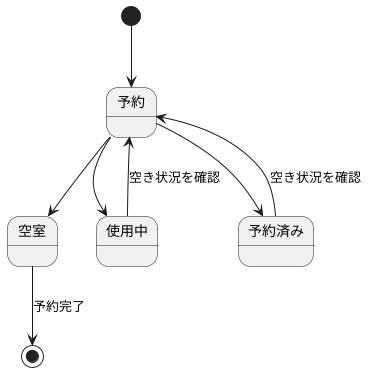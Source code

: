@startuml 演習6-2
[*] --> 予約

予約 --> 空室
予約 --> 使用中
予約 --> 予約済み

空室 --> [*]:予約完了
使用中 --> 予約 : 空き状況を確認
予約済み --> 予約 : 空き状況を確認

@enduml
